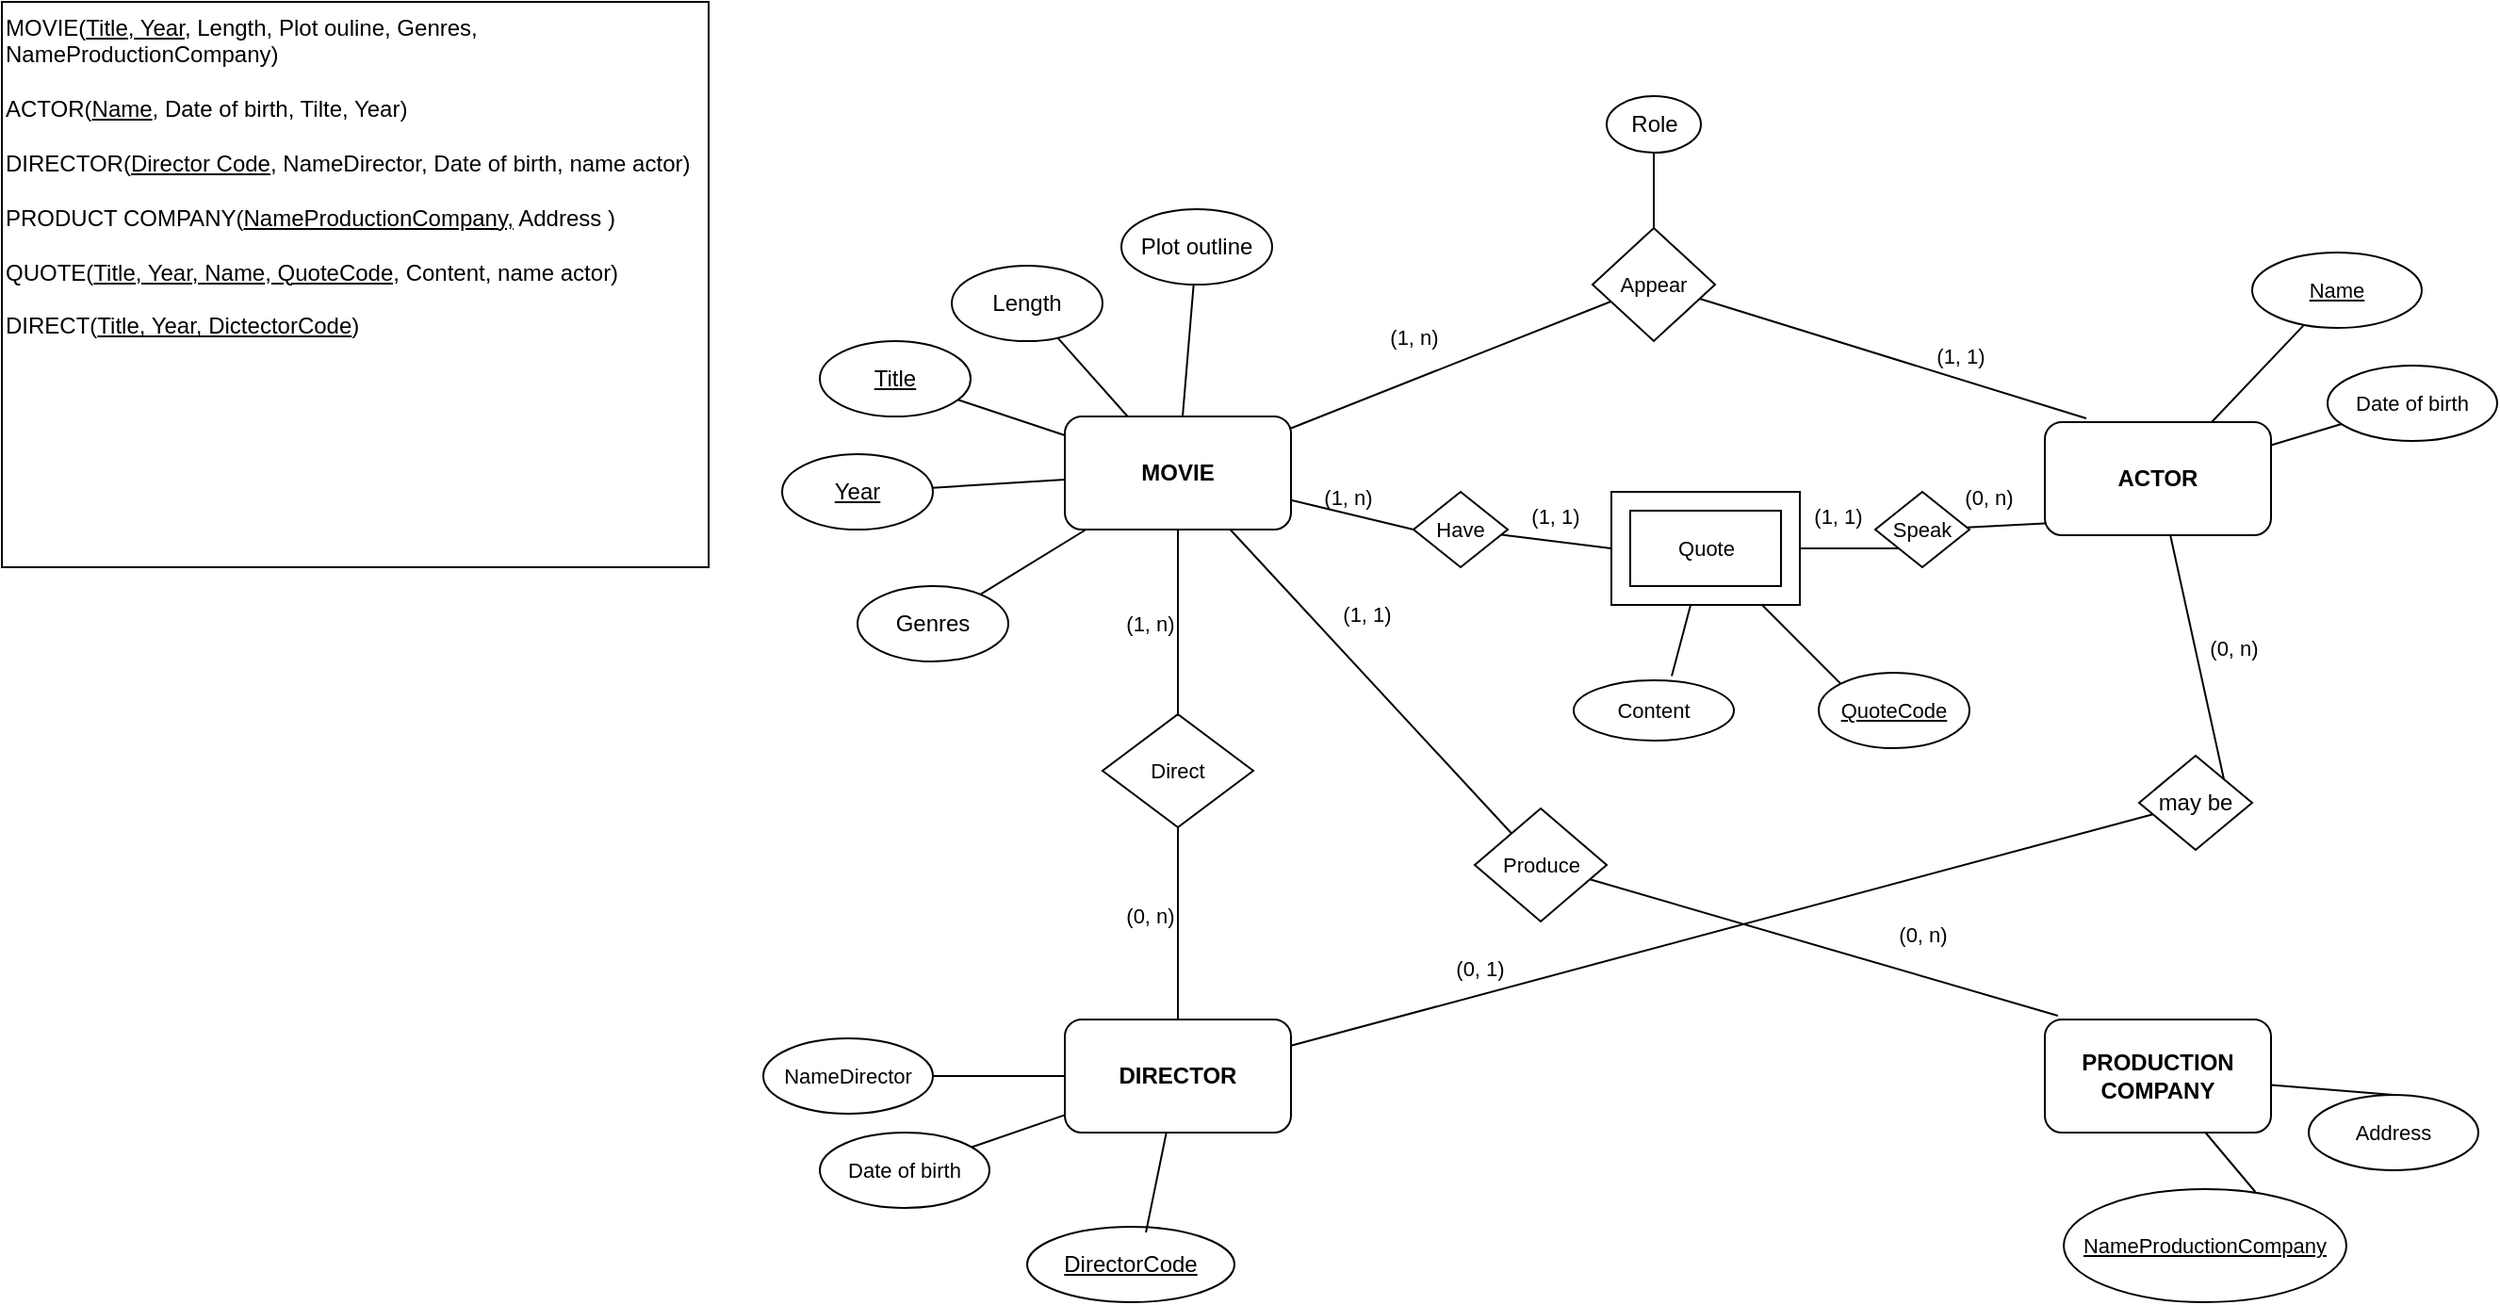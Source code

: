 <mxfile version="22.0.0" type="github">
  <diagram name="Page-1" id="1BbMc71bs907q14WTnRx">
    <mxGraphModel dx="2097" dy="659" grid="1" gridSize="10" guides="1" tooltips="1" connect="1" arrows="1" fold="1" page="1" pageScale="1" pageWidth="850" pageHeight="1100" math="0" shadow="0">
      <root>
        <mxCell id="0" />
        <mxCell id="1" parent="0" />
        <mxCell id="F9PEpaD-1l_39SftCYCo-13" style="rounded=0;orthogonalLoop=1;jettySize=auto;html=1;endArrow=none;endFill=0;" parent="1" source="F9PEpaD-1l_39SftCYCo-1" target="F9PEpaD-1l_39SftCYCo-7" edge="1">
          <mxGeometry relative="1" as="geometry" />
        </mxCell>
        <mxCell id="F9PEpaD-1l_39SftCYCo-31" style="edgeStyle=none;shape=connector;rounded=0;orthogonalLoop=1;jettySize=auto;html=1;labelBackgroundColor=default;strokeColor=default;fontFamily=Helvetica;fontSize=11;fontColor=default;endArrow=none;endFill=0;" parent="1" source="F9PEpaD-1l_39SftCYCo-1" target="F9PEpaD-1l_39SftCYCo-30" edge="1">
          <mxGeometry relative="1" as="geometry" />
        </mxCell>
        <mxCell id="F9PEpaD-1l_39SftCYCo-36" style="edgeStyle=none;shape=connector;rounded=0;orthogonalLoop=1;jettySize=auto;html=1;entryX=0.5;entryY=0;entryDx=0;entryDy=0;labelBackgroundColor=default;strokeColor=default;fontFamily=Helvetica;fontSize=11;fontColor=default;endArrow=none;endFill=0;" parent="1" source="F9PEpaD-1l_39SftCYCo-1" target="F9PEpaD-1l_39SftCYCo-35" edge="1">
          <mxGeometry relative="1" as="geometry" />
        </mxCell>
        <mxCell id="F9PEpaD-1l_39SftCYCo-46" style="edgeStyle=none;shape=connector;rounded=0;orthogonalLoop=1;jettySize=auto;html=1;labelBackgroundColor=default;strokeColor=default;fontFamily=Helvetica;fontSize=11;fontColor=default;endArrow=none;endFill=0;" parent="1" source="F9PEpaD-1l_39SftCYCo-1" target="F9PEpaD-1l_39SftCYCo-45" edge="1">
          <mxGeometry relative="1" as="geometry" />
        </mxCell>
        <mxCell id="yOyd_s_aF5c1Y1km-fVe-14" style="edgeStyle=none;shape=connector;rounded=0;orthogonalLoop=1;jettySize=auto;html=1;entryX=0;entryY=0.5;entryDx=0;entryDy=0;labelBackgroundColor=default;strokeColor=default;align=center;verticalAlign=middle;fontFamily=Helvetica;fontSize=11;fontColor=default;endArrow=none;endFill=0;" parent="1" source="F9PEpaD-1l_39SftCYCo-1" target="yOyd_s_aF5c1Y1km-fVe-12" edge="1">
          <mxGeometry relative="1" as="geometry" />
        </mxCell>
        <mxCell id="F9PEpaD-1l_39SftCYCo-1" value="&lt;b&gt;MOVIE&lt;/b&gt;" style="rounded=1;whiteSpace=wrap;html=1;" parent="1" vertex="1">
          <mxGeometry x="80" y="560" width="120" height="60" as="geometry" />
        </mxCell>
        <mxCell id="F9PEpaD-1l_39SftCYCo-28" style="edgeStyle=none;shape=connector;rounded=0;orthogonalLoop=1;jettySize=auto;html=1;entryX=1;entryY=0.5;entryDx=0;entryDy=0;labelBackgroundColor=default;strokeColor=default;fontFamily=Helvetica;fontSize=11;fontColor=default;endArrow=none;endFill=0;" parent="1" source="F9PEpaD-1l_39SftCYCo-2" target="F9PEpaD-1l_39SftCYCo-22" edge="1">
          <mxGeometry relative="1" as="geometry" />
        </mxCell>
        <mxCell id="F9PEpaD-1l_39SftCYCo-29" style="edgeStyle=none;shape=connector;rounded=0;orthogonalLoop=1;jettySize=auto;html=1;labelBackgroundColor=default;strokeColor=default;fontFamily=Helvetica;fontSize=11;fontColor=default;endArrow=none;endFill=0;" parent="1" source="F9PEpaD-1l_39SftCYCo-2" target="F9PEpaD-1l_39SftCYCo-23" edge="1">
          <mxGeometry relative="1" as="geometry" />
        </mxCell>
        <mxCell id="WEvjYokcxzZnM7J9Zkvp-2" style="rounded=0;orthogonalLoop=1;jettySize=auto;html=1;endArrow=none;endFill=0;" edge="1" parent="1" source="F9PEpaD-1l_39SftCYCo-2" target="WEvjYokcxzZnM7J9Zkvp-1">
          <mxGeometry relative="1" as="geometry" />
        </mxCell>
        <mxCell id="F9PEpaD-1l_39SftCYCo-2" value="&lt;b&gt;DIRECTOR&lt;/b&gt;" style="rounded=1;whiteSpace=wrap;html=1;" parent="1" vertex="1">
          <mxGeometry x="80" y="880" width="120" height="60" as="geometry" />
        </mxCell>
        <mxCell id="F9PEpaD-1l_39SftCYCo-26" style="edgeStyle=none;shape=connector;rounded=0;orthogonalLoop=1;jettySize=auto;html=1;entryX=0.5;entryY=0;entryDx=0;entryDy=0;labelBackgroundColor=default;strokeColor=default;fontFamily=Helvetica;fontSize=11;fontColor=default;endArrow=none;endFill=0;" parent="1" source="F9PEpaD-1l_39SftCYCo-3" target="F9PEpaD-1l_39SftCYCo-25" edge="1">
          <mxGeometry relative="1" as="geometry" />
        </mxCell>
        <mxCell id="F9PEpaD-1l_39SftCYCo-27" style="edgeStyle=none;shape=connector;rounded=0;orthogonalLoop=1;jettySize=auto;html=1;entryX=0.678;entryY=0.025;entryDx=0;entryDy=0;entryPerimeter=0;labelBackgroundColor=default;strokeColor=default;fontFamily=Helvetica;fontSize=11;fontColor=default;endArrow=none;endFill=0;" parent="1" source="F9PEpaD-1l_39SftCYCo-3" target="F9PEpaD-1l_39SftCYCo-24" edge="1">
          <mxGeometry relative="1" as="geometry" />
        </mxCell>
        <mxCell id="F9PEpaD-1l_39SftCYCo-3" value="&lt;b&gt;PRODUCTION COMPANY&lt;/b&gt;" style="rounded=1;whiteSpace=wrap;html=1;" parent="1" vertex="1">
          <mxGeometry x="600" y="880" width="120" height="60" as="geometry" />
        </mxCell>
        <mxCell id="F9PEpaD-1l_39SftCYCo-20" style="edgeStyle=none;shape=connector;rounded=0;orthogonalLoop=1;jettySize=auto;html=1;labelBackgroundColor=default;strokeColor=default;fontFamily=Helvetica;fontSize=11;fontColor=default;endArrow=none;endFill=0;" parent="1" source="F9PEpaD-1l_39SftCYCo-4" target="F9PEpaD-1l_39SftCYCo-18" edge="1">
          <mxGeometry relative="1" as="geometry" />
        </mxCell>
        <mxCell id="F9PEpaD-1l_39SftCYCo-4" value="&lt;b&gt;ACTOR&lt;/b&gt;" style="rounded=1;whiteSpace=wrap;html=1;" parent="1" vertex="1">
          <mxGeometry x="600" y="563" width="120" height="60" as="geometry" />
        </mxCell>
        <mxCell id="F9PEpaD-1l_39SftCYCo-14" style="edgeStyle=none;shape=connector;rounded=0;orthogonalLoop=1;jettySize=auto;html=1;labelBackgroundColor=default;strokeColor=default;fontFamily=Helvetica;fontSize=11;fontColor=default;endArrow=none;endFill=0;" parent="1" source="F9PEpaD-1l_39SftCYCo-5" target="F9PEpaD-1l_39SftCYCo-1" edge="1">
          <mxGeometry relative="1" as="geometry" />
        </mxCell>
        <mxCell id="F9PEpaD-1l_39SftCYCo-5" value="Title" style="ellipse;whiteSpace=wrap;html=1;fontStyle=4" parent="1" vertex="1">
          <mxGeometry x="-50" y="520" width="80" height="40" as="geometry" />
        </mxCell>
        <mxCell id="F9PEpaD-1l_39SftCYCo-15" style="edgeStyle=none;shape=connector;rounded=0;orthogonalLoop=1;jettySize=auto;html=1;labelBackgroundColor=default;strokeColor=default;fontFamily=Helvetica;fontSize=11;fontColor=default;endArrow=none;endFill=0;" parent="1" source="F9PEpaD-1l_39SftCYCo-6" target="F9PEpaD-1l_39SftCYCo-1" edge="1">
          <mxGeometry relative="1" as="geometry" />
        </mxCell>
        <mxCell id="F9PEpaD-1l_39SftCYCo-6" value="Year" style="ellipse;whiteSpace=wrap;html=1;fontStyle=4" parent="1" vertex="1">
          <mxGeometry x="-70" y="580" width="80" height="40" as="geometry" />
        </mxCell>
        <mxCell id="F9PEpaD-1l_39SftCYCo-7" value="Length" style="ellipse;whiteSpace=wrap;html=1;" parent="1" vertex="1">
          <mxGeometry x="20" y="480" width="80" height="40" as="geometry" />
        </mxCell>
        <mxCell id="F9PEpaD-1l_39SftCYCo-8" style="edgeStyle=orthogonalEdgeStyle;rounded=0;orthogonalLoop=1;jettySize=auto;html=1;exitX=0.5;exitY=1;exitDx=0;exitDy=0;" parent="1" source="F9PEpaD-1l_39SftCYCo-6" target="F9PEpaD-1l_39SftCYCo-6" edge="1">
          <mxGeometry relative="1" as="geometry" />
        </mxCell>
        <mxCell id="F9PEpaD-1l_39SftCYCo-16" style="edgeStyle=none;shape=connector;rounded=0;orthogonalLoop=1;jettySize=auto;html=1;labelBackgroundColor=default;strokeColor=default;fontFamily=Helvetica;fontSize=11;fontColor=default;endArrow=none;endFill=0;" parent="1" source="F9PEpaD-1l_39SftCYCo-10" target="F9PEpaD-1l_39SftCYCo-1" edge="1">
          <mxGeometry relative="1" as="geometry" />
        </mxCell>
        <mxCell id="F9PEpaD-1l_39SftCYCo-10" value="Genres" style="ellipse;whiteSpace=wrap;html=1;" parent="1" vertex="1">
          <mxGeometry x="-30" y="650" width="80" height="40" as="geometry" />
        </mxCell>
        <mxCell id="F9PEpaD-1l_39SftCYCo-17" style="edgeStyle=none;shape=connector;rounded=0;orthogonalLoop=1;jettySize=auto;html=1;labelBackgroundColor=default;strokeColor=default;fontFamily=Helvetica;fontSize=11;fontColor=default;endArrow=none;endFill=0;" parent="1" source="F9PEpaD-1l_39SftCYCo-12" target="F9PEpaD-1l_39SftCYCo-1" edge="1">
          <mxGeometry relative="1" as="geometry" />
        </mxCell>
        <mxCell id="F9PEpaD-1l_39SftCYCo-12" value="Plot outline" style="ellipse;whiteSpace=wrap;html=1;" parent="1" vertex="1">
          <mxGeometry x="110" y="450" width="80" height="40" as="geometry" />
        </mxCell>
        <mxCell id="F9PEpaD-1l_39SftCYCo-18" value="Name" style="ellipse;whiteSpace=wrap;html=1;fontFamily=Helvetica;fontSize=11;fontColor=default;fontStyle=4" parent="1" vertex="1">
          <mxGeometry x="710" y="473" width="90" height="40" as="geometry" />
        </mxCell>
        <mxCell id="F9PEpaD-1l_39SftCYCo-21" style="edgeStyle=none;shape=connector;rounded=0;orthogonalLoop=1;jettySize=auto;html=1;labelBackgroundColor=default;strokeColor=default;fontFamily=Helvetica;fontSize=11;fontColor=default;endArrow=none;endFill=0;" parent="1" source="F9PEpaD-1l_39SftCYCo-19" target="F9PEpaD-1l_39SftCYCo-4" edge="1">
          <mxGeometry relative="1" as="geometry" />
        </mxCell>
        <mxCell id="F9PEpaD-1l_39SftCYCo-19" value="Date of birth" style="ellipse;whiteSpace=wrap;html=1;fontFamily=Helvetica;fontSize=11;fontColor=default;" parent="1" vertex="1">
          <mxGeometry x="750" y="533" width="90" height="40" as="geometry" />
        </mxCell>
        <mxCell id="F9PEpaD-1l_39SftCYCo-22" value="NameDirector" style="ellipse;whiteSpace=wrap;html=1;fontFamily=Helvetica;fontSize=11;fontColor=default;fontStyle=0" parent="1" vertex="1">
          <mxGeometry x="-80" y="890" width="90" height="40" as="geometry" />
        </mxCell>
        <mxCell id="F9PEpaD-1l_39SftCYCo-23" value="Date of birth" style="ellipse;whiteSpace=wrap;html=1;fontFamily=Helvetica;fontSize=11;fontColor=default;" parent="1" vertex="1">
          <mxGeometry x="-50" y="940" width="90" height="40" as="geometry" />
        </mxCell>
        <mxCell id="F9PEpaD-1l_39SftCYCo-24" value="NameProductionCompany" style="ellipse;whiteSpace=wrap;html=1;fontFamily=Helvetica;fontSize=11;fontColor=default;fontStyle=4" parent="1" vertex="1">
          <mxGeometry x="610" y="970" width="150" height="60" as="geometry" />
        </mxCell>
        <mxCell id="F9PEpaD-1l_39SftCYCo-25" value="Address" style="ellipse;whiteSpace=wrap;html=1;fontFamily=Helvetica;fontSize=11;fontColor=default;" parent="1" vertex="1">
          <mxGeometry x="740" y="920" width="90" height="40" as="geometry" />
        </mxCell>
        <mxCell id="F9PEpaD-1l_39SftCYCo-32" style="edgeStyle=none;shape=connector;rounded=0;orthogonalLoop=1;jettySize=auto;html=1;entryX=0.058;entryY=-0.033;entryDx=0;entryDy=0;entryPerimeter=0;labelBackgroundColor=default;strokeColor=default;fontFamily=Helvetica;fontSize=11;fontColor=default;endArrow=none;endFill=0;" parent="1" source="F9PEpaD-1l_39SftCYCo-30" target="F9PEpaD-1l_39SftCYCo-3" edge="1">
          <mxGeometry relative="1" as="geometry" />
        </mxCell>
        <mxCell id="F9PEpaD-1l_39SftCYCo-30" value="Produce" style="rhombus;whiteSpace=wrap;html=1;fontFamily=Helvetica;fontSize=11;fontColor=default;" parent="1" vertex="1">
          <mxGeometry x="297.5" y="768" width="70" height="60" as="geometry" />
        </mxCell>
        <mxCell id="F9PEpaD-1l_39SftCYCo-33" value="(1, 1)" style="text;html=1;align=center;verticalAlign=middle;resizable=0;points=[];autosize=1;strokeColor=none;fillColor=none;fontSize=11;fontFamily=Helvetica;fontColor=default;" parent="1" vertex="1">
          <mxGeometry x="215" y="650" width="50" height="30" as="geometry" />
        </mxCell>
        <mxCell id="F9PEpaD-1l_39SftCYCo-34" value="(0, n)" style="text;html=1;align=center;verticalAlign=middle;resizable=0;points=[];autosize=1;strokeColor=none;fillColor=none;fontSize=11;fontFamily=Helvetica;fontColor=default;" parent="1" vertex="1">
          <mxGeometry x="510" y="820" width="50" height="30" as="geometry" />
        </mxCell>
        <mxCell id="F9PEpaD-1l_39SftCYCo-37" style="edgeStyle=none;shape=connector;rounded=0;orthogonalLoop=1;jettySize=auto;html=1;entryX=0.5;entryY=0;entryDx=0;entryDy=0;labelBackgroundColor=default;strokeColor=default;fontFamily=Helvetica;fontSize=11;fontColor=default;endArrow=none;endFill=0;" parent="1" source="F9PEpaD-1l_39SftCYCo-35" target="F9PEpaD-1l_39SftCYCo-2" edge="1">
          <mxGeometry relative="1" as="geometry" />
        </mxCell>
        <mxCell id="F9PEpaD-1l_39SftCYCo-35" value="Direct" style="rhombus;whiteSpace=wrap;html=1;fontFamily=Helvetica;fontSize=11;fontColor=default;" parent="1" vertex="1">
          <mxGeometry x="100" y="718" width="80" height="60" as="geometry" />
        </mxCell>
        <mxCell id="F9PEpaD-1l_39SftCYCo-38" value="(1, n)" style="text;html=1;align=center;verticalAlign=middle;resizable=0;points=[];autosize=1;strokeColor=none;fillColor=none;fontSize=11;fontFamily=Helvetica;fontColor=default;" parent="1" vertex="1">
          <mxGeometry x="100" y="655" width="50" height="30" as="geometry" />
        </mxCell>
        <mxCell id="F9PEpaD-1l_39SftCYCo-39" value="(0, n)" style="text;html=1;align=center;verticalAlign=middle;resizable=0;points=[];autosize=1;strokeColor=none;fillColor=none;fontSize=11;fontFamily=Helvetica;fontColor=default;" parent="1" vertex="1">
          <mxGeometry x="100" y="810" width="50" height="30" as="geometry" />
        </mxCell>
        <mxCell id="F9PEpaD-1l_39SftCYCo-47" style="edgeStyle=none;shape=connector;rounded=0;orthogonalLoop=1;jettySize=auto;html=1;entryX=0.183;entryY=-0.033;entryDx=0;entryDy=0;entryPerimeter=0;labelBackgroundColor=default;strokeColor=default;fontFamily=Helvetica;fontSize=11;fontColor=default;endArrow=none;endFill=0;" parent="1" source="F9PEpaD-1l_39SftCYCo-45" target="F9PEpaD-1l_39SftCYCo-4" edge="1">
          <mxGeometry relative="1" as="geometry" />
        </mxCell>
        <mxCell id="yOyd_s_aF5c1Y1km-fVe-2" style="rounded=0;orthogonalLoop=1;jettySize=auto;html=1;entryX=0.5;entryY=1;entryDx=0;entryDy=0;endArrow=none;endFill=0;" parent="1" source="F9PEpaD-1l_39SftCYCo-45" target="yOyd_s_aF5c1Y1km-fVe-1" edge="1">
          <mxGeometry relative="1" as="geometry" />
        </mxCell>
        <mxCell id="F9PEpaD-1l_39SftCYCo-45" value="Appear" style="rhombus;whiteSpace=wrap;html=1;fontFamily=Helvetica;fontSize=11;fontColor=default;" parent="1" vertex="1">
          <mxGeometry x="360" y="460" width="65" height="60" as="geometry" />
        </mxCell>
        <mxCell id="F9PEpaD-1l_39SftCYCo-48" value="(1, n)" style="text;html=1;align=center;verticalAlign=middle;resizable=0;points=[];autosize=1;strokeColor=none;fillColor=none;fontSize=11;fontFamily=Helvetica;fontColor=default;" parent="1" vertex="1">
          <mxGeometry x="240" y="503" width="50" height="30" as="geometry" />
        </mxCell>
        <mxCell id="F9PEpaD-1l_39SftCYCo-49" value="(1, 1)" style="text;html=1;align=center;verticalAlign=middle;resizable=0;points=[];autosize=1;strokeColor=none;fillColor=none;fontSize=11;fontFamily=Helvetica;fontColor=default;" parent="1" vertex="1">
          <mxGeometry x="530" y="513" width="50" height="30" as="geometry" />
        </mxCell>
        <mxCell id="yOyd_s_aF5c1Y1km-fVe-1" value="Role" style="ellipse;whiteSpace=wrap;html=1;" parent="1" vertex="1">
          <mxGeometry x="367.5" y="390" width="50" height="30" as="geometry" />
        </mxCell>
        <mxCell id="yOyd_s_aF5c1Y1km-fVe-11" style="edgeStyle=none;shape=connector;rounded=0;orthogonalLoop=1;jettySize=auto;html=1;entryX=0;entryY=0;entryDx=0;entryDy=0;labelBackgroundColor=default;strokeColor=default;align=center;verticalAlign=middle;fontFamily=Helvetica;fontSize=11;fontColor=default;endArrow=none;endFill=0;" parent="1" source="yOyd_s_aF5c1Y1km-fVe-4" target="yOyd_s_aF5c1Y1km-fVe-8" edge="1">
          <mxGeometry relative="1" as="geometry" />
        </mxCell>
        <mxCell id="yOyd_s_aF5c1Y1km-fVe-16" style="edgeStyle=none;shape=connector;rounded=0;orthogonalLoop=1;jettySize=auto;html=1;entryX=0;entryY=1;entryDx=0;entryDy=0;labelBackgroundColor=default;strokeColor=default;align=center;verticalAlign=middle;fontFamily=Helvetica;fontSize=11;fontColor=default;endArrow=none;endFill=0;" parent="1" source="yOyd_s_aF5c1Y1km-fVe-4" target="yOyd_s_aF5c1Y1km-fVe-13" edge="1">
          <mxGeometry relative="1" as="geometry" />
        </mxCell>
        <mxCell id="yOyd_s_aF5c1Y1km-fVe-4" value="" style="verticalLabelPosition=bottom;verticalAlign=top;html=1;shape=mxgraph.basic.frame;dx=10;whiteSpace=wrap;fontFamily=Helvetica;fontSize=11;fontColor=default;" parent="1" vertex="1">
          <mxGeometry x="370" y="600" width="100" height="60" as="geometry" />
        </mxCell>
        <mxCell id="yOyd_s_aF5c1Y1km-fVe-6" value="Quote" style="text;html=1;align=center;verticalAlign=middle;resizable=0;points=[];autosize=1;strokeColor=none;fillColor=none;fontSize=11;fontFamily=Helvetica;fontColor=default;" parent="1" vertex="1">
          <mxGeometry x="395" y="615" width="50" height="30" as="geometry" />
        </mxCell>
        <mxCell id="yOyd_s_aF5c1Y1km-fVe-7" value="Content" style="ellipse;whiteSpace=wrap;html=1;fontFamily=Helvetica;fontSize=11;fontColor=default;" parent="1" vertex="1">
          <mxGeometry x="350" y="700" width="85" height="32" as="geometry" />
        </mxCell>
        <mxCell id="yOyd_s_aF5c1Y1km-fVe-8" value="QuoteCode" style="ellipse;whiteSpace=wrap;html=1;fontFamily=Helvetica;fontSize=11;fontColor=default;fontStyle=4" parent="1" vertex="1">
          <mxGeometry x="480" y="696" width="80" height="40" as="geometry" />
        </mxCell>
        <mxCell id="yOyd_s_aF5c1Y1km-fVe-10" style="edgeStyle=none;shape=connector;rounded=0;orthogonalLoop=1;jettySize=auto;html=1;entryX=0.612;entryY=-0.069;entryDx=0;entryDy=0;entryPerimeter=0;labelBackgroundColor=default;strokeColor=default;align=center;verticalAlign=middle;fontFamily=Helvetica;fontSize=11;fontColor=default;endArrow=none;endFill=0;" parent="1" source="yOyd_s_aF5c1Y1km-fVe-4" target="yOyd_s_aF5c1Y1km-fVe-7" edge="1">
          <mxGeometry relative="1" as="geometry" />
        </mxCell>
        <mxCell id="yOyd_s_aF5c1Y1km-fVe-12" value="Have" style="rhombus;whiteSpace=wrap;html=1;fontFamily=Helvetica;fontSize=11;fontColor=default;" parent="1" vertex="1">
          <mxGeometry x="265" y="600" width="50" height="40" as="geometry" />
        </mxCell>
        <mxCell id="yOyd_s_aF5c1Y1km-fVe-13" value="Speak" style="rhombus;whiteSpace=wrap;html=1;fontFamily=Helvetica;fontSize=11;fontColor=default;" parent="1" vertex="1">
          <mxGeometry x="510" y="600" width="50" height="40" as="geometry" />
        </mxCell>
        <mxCell id="yOyd_s_aF5c1Y1km-fVe-15" style="edgeStyle=none;shape=connector;rounded=0;orthogonalLoop=1;jettySize=auto;html=1;entryX=0;entryY=0.5;entryDx=0;entryDy=0;entryPerimeter=0;labelBackgroundColor=default;strokeColor=default;align=center;verticalAlign=middle;fontFamily=Helvetica;fontSize=11;fontColor=default;endArrow=none;endFill=0;" parent="1" source="yOyd_s_aF5c1Y1km-fVe-12" target="yOyd_s_aF5c1Y1km-fVe-4" edge="1">
          <mxGeometry relative="1" as="geometry" />
        </mxCell>
        <mxCell id="yOyd_s_aF5c1Y1km-fVe-17" style="edgeStyle=none;shape=connector;rounded=0;orthogonalLoop=1;jettySize=auto;html=1;entryX=0;entryY=0.896;entryDx=0;entryDy=0;entryPerimeter=0;labelBackgroundColor=default;strokeColor=default;align=center;verticalAlign=middle;fontFamily=Helvetica;fontSize=11;fontColor=default;endArrow=none;endFill=0;" parent="1" source="yOyd_s_aF5c1Y1km-fVe-13" target="F9PEpaD-1l_39SftCYCo-4" edge="1">
          <mxGeometry relative="1" as="geometry" />
        </mxCell>
        <mxCell id="yOyd_s_aF5c1Y1km-fVe-18" value="(1, 1)" style="text;html=1;align=center;verticalAlign=middle;resizable=0;points=[];autosize=1;strokeColor=none;fillColor=none;fontSize=11;fontFamily=Helvetica;fontColor=default;" parent="1" vertex="1">
          <mxGeometry x="315" y="598" width="50" height="30" as="geometry" />
        </mxCell>
        <mxCell id="yOyd_s_aF5c1Y1km-fVe-19" value="(1, n)" style="text;html=1;align=center;verticalAlign=middle;resizable=0;points=[];autosize=1;strokeColor=none;fillColor=none;fontSize=11;fontFamily=Helvetica;fontColor=default;" parent="1" vertex="1">
          <mxGeometry x="205" y="588" width="50" height="30" as="geometry" />
        </mxCell>
        <mxCell id="yOyd_s_aF5c1Y1km-fVe-20" value="(1, 1)" style="text;html=1;align=center;verticalAlign=middle;resizable=0;points=[];autosize=1;strokeColor=none;fillColor=none;fontSize=11;fontFamily=Helvetica;fontColor=default;" parent="1" vertex="1">
          <mxGeometry x="465" y="598" width="50" height="30" as="geometry" />
        </mxCell>
        <mxCell id="yOyd_s_aF5c1Y1km-fVe-21" value="(0, n)" style="text;html=1;align=center;verticalAlign=middle;resizable=0;points=[];autosize=1;strokeColor=none;fillColor=none;fontSize=11;fontFamily=Helvetica;fontColor=default;" parent="1" vertex="1">
          <mxGeometry x="545" y="588" width="50" height="30" as="geometry" />
        </mxCell>
        <mxCell id="jTYiTJjxMEstG_Z9pmPE-1" value="MOVIE(&lt;u&gt;Title, Year&lt;/u&gt;, Length, Plot ouline, Genres, NameProductionCompany)&lt;br&gt;&lt;br&gt;ACTOR(&lt;u&gt;Name&lt;/u&gt;, Date of birth, Tilte, Year)&lt;br&gt;&lt;br&gt;DIRECTOR(&lt;u&gt;Director Code&lt;/u&gt;, NameDirector, Date of birth, name actor)&lt;br&gt;&lt;br&gt;PRODUCT COMPANY(&lt;u&gt;NameProductionCompany,&lt;/u&gt; Address )&lt;br&gt;&lt;br&gt;QUOTE(&lt;u&gt;Title, Year, Name, QuoteCode,&lt;/u&gt; Content, name actor)&lt;br&gt;&lt;br&gt;DIRECT(&lt;u&gt;Title, Year, DictectorCode&lt;/u&gt;)" style="rounded=0;whiteSpace=wrap;html=1;verticalAlign=top;align=left;" parent="1" vertex="1">
          <mxGeometry x="-484" y="340" width="375" height="300" as="geometry" />
        </mxCell>
        <mxCell id="jTYiTJjxMEstG_Z9pmPE-2" value="&lt;u&gt;DirectorCode&lt;/u&gt;" style="ellipse;whiteSpace=wrap;html=1;" parent="1" vertex="1">
          <mxGeometry x="60" y="990" width="110" height="40" as="geometry" />
        </mxCell>
        <mxCell id="jTYiTJjxMEstG_Z9pmPE-3" style="rounded=0;orthogonalLoop=1;jettySize=auto;html=1;entryX=0.573;entryY=0.075;entryDx=0;entryDy=0;entryPerimeter=0;endArrow=none;endFill=0;" parent="1" source="F9PEpaD-1l_39SftCYCo-2" target="jTYiTJjxMEstG_Z9pmPE-2" edge="1">
          <mxGeometry relative="1" as="geometry" />
        </mxCell>
        <mxCell id="WEvjYokcxzZnM7J9Zkvp-3" style="edgeStyle=none;shape=connector;rounded=0;orthogonalLoop=1;jettySize=auto;html=1;labelBackgroundColor=default;strokeColor=default;align=center;verticalAlign=middle;fontFamily=Helvetica;fontSize=11;fontColor=default;endArrow=none;endFill=0;exitX=1;exitY=0;exitDx=0;exitDy=0;" edge="1" parent="1" source="WEvjYokcxzZnM7J9Zkvp-1" target="F9PEpaD-1l_39SftCYCo-4">
          <mxGeometry relative="1" as="geometry" />
        </mxCell>
        <mxCell id="WEvjYokcxzZnM7J9Zkvp-1" value="may be" style="rhombus;whiteSpace=wrap;html=1;" vertex="1" parent="1">
          <mxGeometry x="650" y="740" width="60" height="50" as="geometry" />
        </mxCell>
        <mxCell id="WEvjYokcxzZnM7J9Zkvp-4" value="(0, 1)" style="text;html=1;align=center;verticalAlign=middle;resizable=0;points=[];autosize=1;strokeColor=none;fillColor=none;fontSize=11;fontFamily=Helvetica;fontColor=default;" vertex="1" parent="1">
          <mxGeometry x="275" y="838" width="50" height="30" as="geometry" />
        </mxCell>
        <mxCell id="WEvjYokcxzZnM7J9Zkvp-5" value="(0, n)" style="text;html=1;align=center;verticalAlign=middle;resizable=0;points=[];autosize=1;strokeColor=none;fillColor=none;fontSize=11;fontFamily=Helvetica;fontColor=default;" vertex="1" parent="1">
          <mxGeometry x="675" y="668" width="50" height="30" as="geometry" />
        </mxCell>
      </root>
    </mxGraphModel>
  </diagram>
</mxfile>
